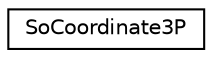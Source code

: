 digraph "Graphical Class Hierarchy"
{
 // LATEX_PDF_SIZE
  edge [fontname="Helvetica",fontsize="10",labelfontname="Helvetica",labelfontsize="10"];
  node [fontname="Helvetica",fontsize="10",shape=record];
  rankdir="LR";
  Node0 [label="SoCoordinate3P",height=0.2,width=0.4,color="black", fillcolor="white", style="filled",URL="$classSoCoordinate3P.html",tooltip=" "];
}
